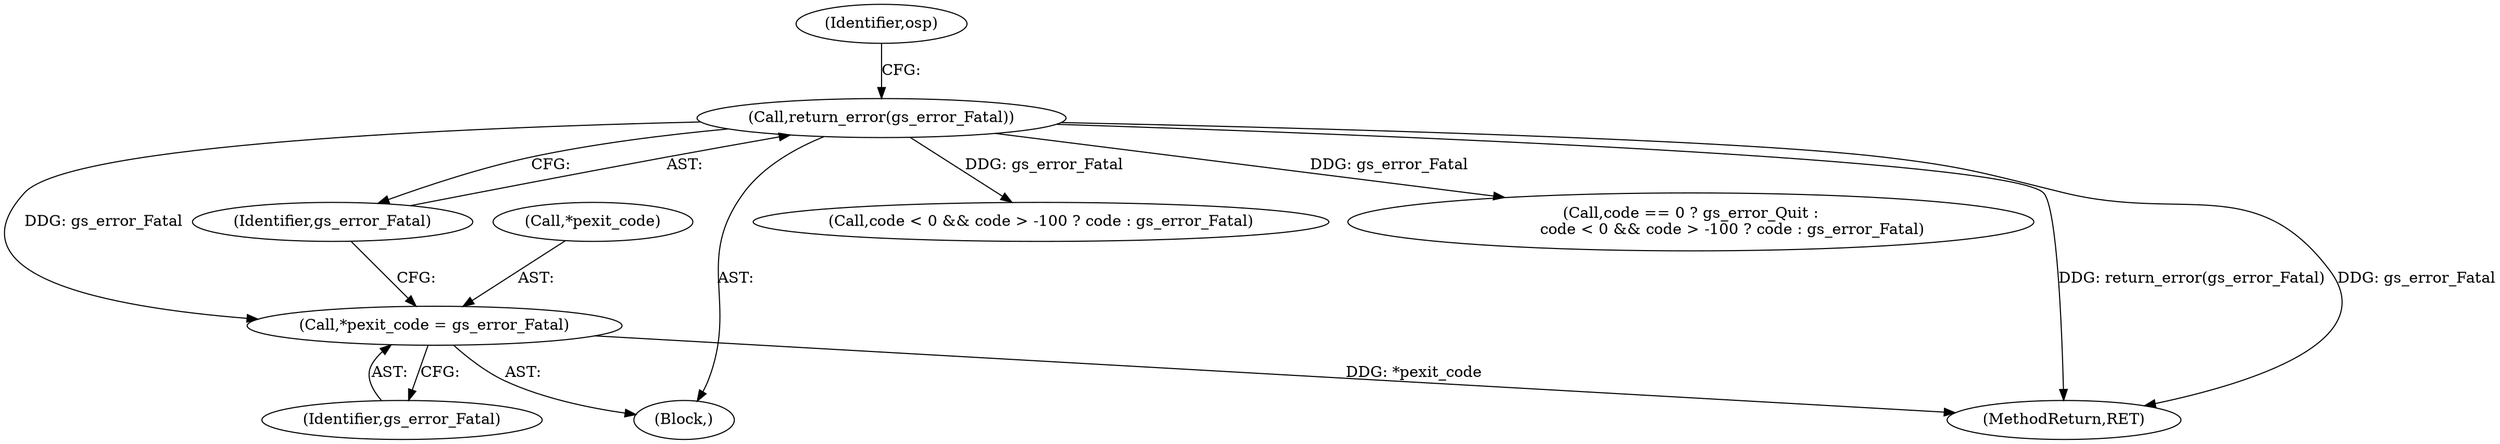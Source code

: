digraph "0_ghostscript_b575e1ec42cc86f6a58c603f2a88fcc2af699cc8@pointer" {
"1000692" [label="(Call,*pexit_code = gs_error_Fatal)"];
"1000696" [label="(Call,return_error(gs_error_Fatal))"];
"1000697" [label="(Identifier,gs_error_Fatal)"];
"1000700" [label="(Identifier,osp)"];
"1000310" [label="(Call,code < 0 && code > -100 ? code : gs_error_Fatal)"];
"1000693" [label="(Call,*pexit_code)"];
"1000305" [label="(Call,code == 0 ? gs_error_Quit :\n                 code < 0 && code > -100 ? code : gs_error_Fatal)"];
"1000692" [label="(Call,*pexit_code = gs_error_Fatal)"];
"1000695" [label="(Identifier,gs_error_Fatal)"];
"1000691" [label="(Block,)"];
"1000707" [label="(MethodReturn,RET)"];
"1000696" [label="(Call,return_error(gs_error_Fatal))"];
"1000692" -> "1000691"  [label="AST: "];
"1000692" -> "1000695"  [label="CFG: "];
"1000693" -> "1000692"  [label="AST: "];
"1000695" -> "1000692"  [label="AST: "];
"1000697" -> "1000692"  [label="CFG: "];
"1000692" -> "1000707"  [label="DDG: *pexit_code"];
"1000696" -> "1000692"  [label="DDG: gs_error_Fatal"];
"1000696" -> "1000691"  [label="AST: "];
"1000696" -> "1000697"  [label="CFG: "];
"1000697" -> "1000696"  [label="AST: "];
"1000700" -> "1000696"  [label="CFG: "];
"1000696" -> "1000707"  [label="DDG: return_error(gs_error_Fatal)"];
"1000696" -> "1000707"  [label="DDG: gs_error_Fatal"];
"1000696" -> "1000305"  [label="DDG: gs_error_Fatal"];
"1000696" -> "1000310"  [label="DDG: gs_error_Fatal"];
}
